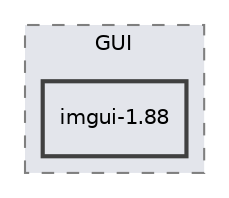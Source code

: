 digraph "C:/__PR00F__/___developing___/projects/PGE/PGE/PURE/include/external/GUI/imgui-1.88"
{
 // LATEX_PDF_SIZE
  edge [fontname="Helvetica",fontsize="10",labelfontname="Helvetica",labelfontsize="10"];
  node [fontname="Helvetica",fontsize="10",shape=record];
  compound=true
  subgraph clusterdir_1fbc6016644936e068fb5785dd733572 {
    graph [ bgcolor="#e3e5eb", pencolor="grey50", style="filled,dashed,", label="GUI", fontname="Helvetica", fontsize="10", URL="dir_1fbc6016644936e068fb5785dd733572.html"]
  dir_ff9d2ea95c8f39f6119fa5faac3b2f1e [shape=box, label="imgui-1.88", style="filled,bold,", fillcolor="#e3e5eb", color="grey25", URL="dir_ff9d2ea95c8f39f6119fa5faac3b2f1e.html"];
  }
}

